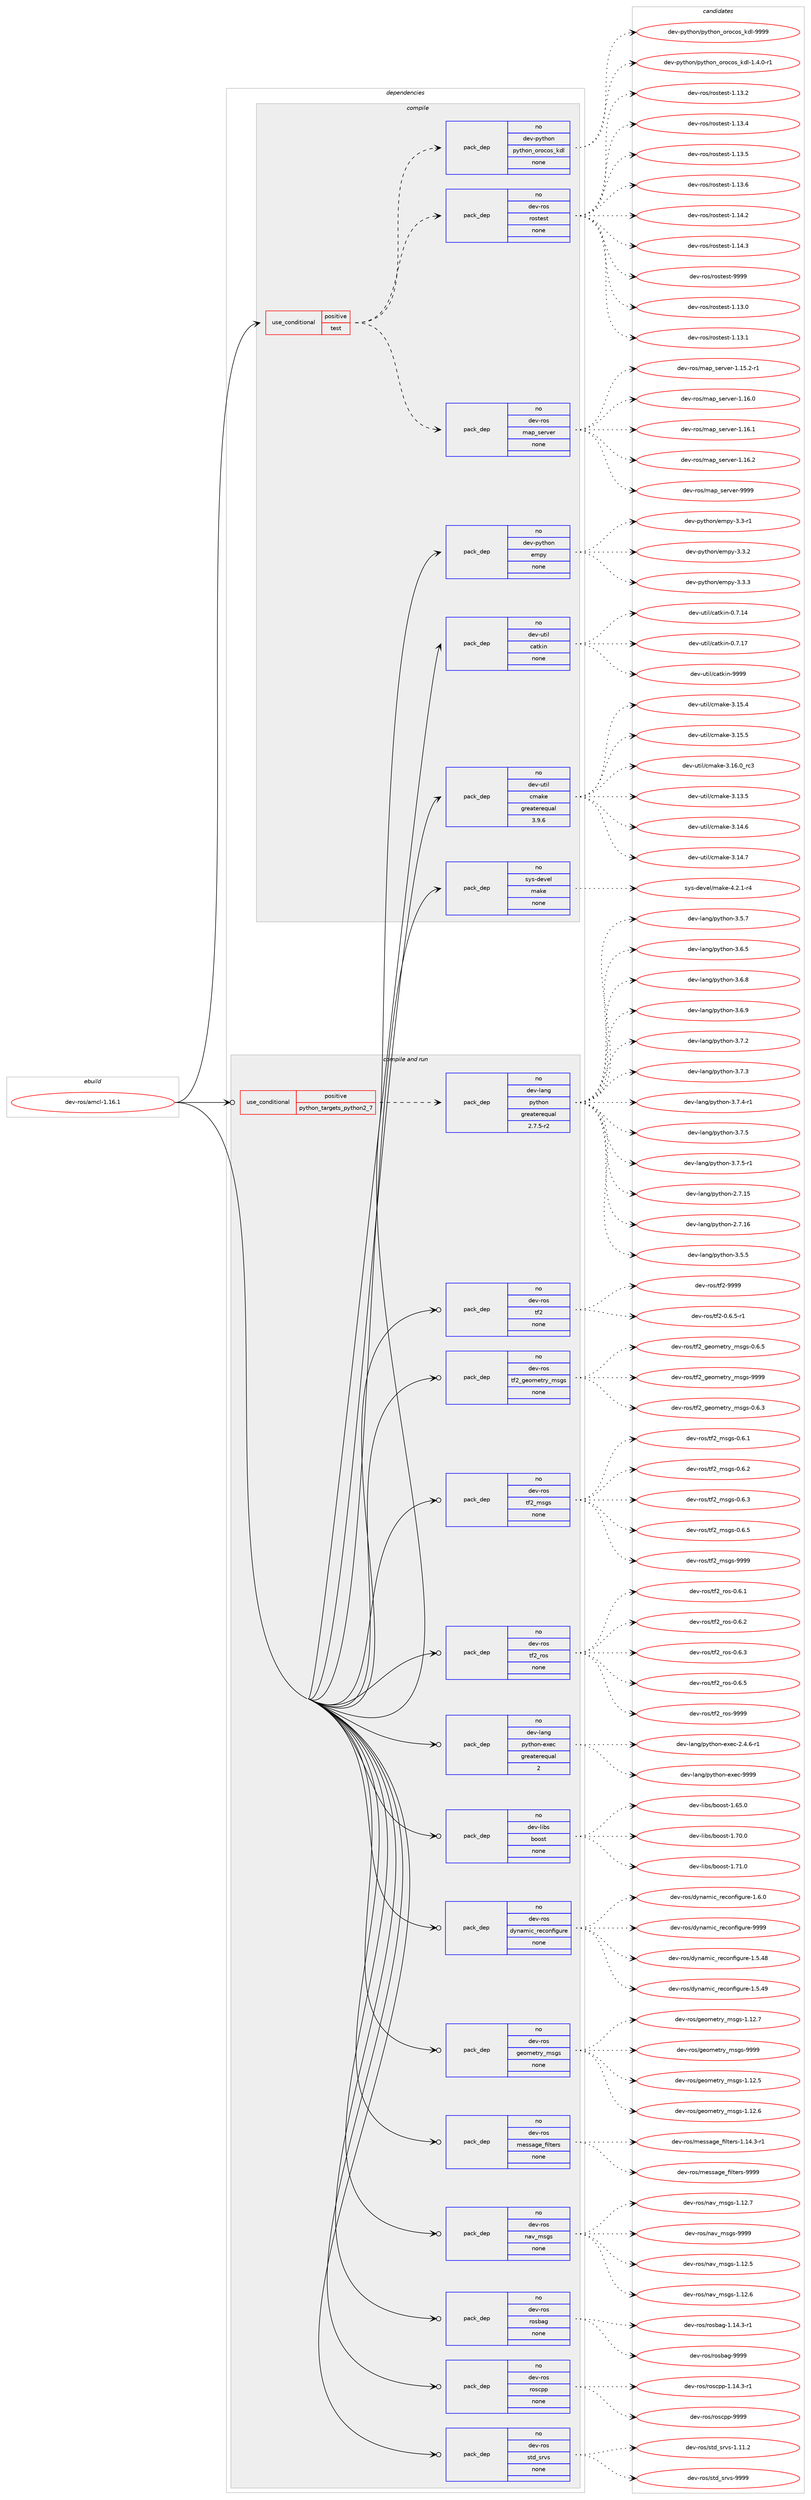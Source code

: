 digraph prolog {

# *************
# Graph options
# *************

newrank=true;
concentrate=true;
compound=true;
graph [rankdir=LR,fontname=Helvetica,fontsize=10,ranksep=1.5];#, ranksep=2.5, nodesep=0.2];
edge  [arrowhead=vee];
node  [fontname=Helvetica,fontsize=10];

# **********
# The ebuild
# **********

subgraph cluster_leftcol {
color=gray;
rank=same;
label=<<i>ebuild</i>>;
id [label="dev-ros/amcl-1.16.1", color=red, width=4, href="../dev-ros/amcl-1.16.1.svg"];
}

# ****************
# The dependencies
# ****************

subgraph cluster_midcol {
color=gray;
label=<<i>dependencies</i>>;
subgraph cluster_compile {
fillcolor="#eeeeee";
style=filled;
label=<<i>compile</i>>;
subgraph cond152658 {
dependency648125 [label=<<TABLE BORDER="0" CELLBORDER="1" CELLSPACING="0" CELLPADDING="4"><TR><TD ROWSPAN="3" CELLPADDING="10">use_conditional</TD></TR><TR><TD>positive</TD></TR><TR><TD>test</TD></TR></TABLE>>, shape=none, color=red];
subgraph pack483571 {
dependency648126 [label=<<TABLE BORDER="0" CELLBORDER="1" CELLSPACING="0" CELLPADDING="4" WIDTH="220"><TR><TD ROWSPAN="6" CELLPADDING="30">pack_dep</TD></TR><TR><TD WIDTH="110">no</TD></TR><TR><TD>dev-ros</TD></TR><TR><TD>rostest</TD></TR><TR><TD>none</TD></TR><TR><TD></TD></TR></TABLE>>, shape=none, color=blue];
}
dependency648125:e -> dependency648126:w [weight=20,style="dashed",arrowhead="vee"];
subgraph pack483572 {
dependency648127 [label=<<TABLE BORDER="0" CELLBORDER="1" CELLSPACING="0" CELLPADDING="4" WIDTH="220"><TR><TD ROWSPAN="6" CELLPADDING="30">pack_dep</TD></TR><TR><TD WIDTH="110">no</TD></TR><TR><TD>dev-python</TD></TR><TR><TD>python_orocos_kdl</TD></TR><TR><TD>none</TD></TR><TR><TD></TD></TR></TABLE>>, shape=none, color=blue];
}
dependency648125:e -> dependency648127:w [weight=20,style="dashed",arrowhead="vee"];
subgraph pack483573 {
dependency648128 [label=<<TABLE BORDER="0" CELLBORDER="1" CELLSPACING="0" CELLPADDING="4" WIDTH="220"><TR><TD ROWSPAN="6" CELLPADDING="30">pack_dep</TD></TR><TR><TD WIDTH="110">no</TD></TR><TR><TD>dev-ros</TD></TR><TR><TD>map_server</TD></TR><TR><TD>none</TD></TR><TR><TD></TD></TR></TABLE>>, shape=none, color=blue];
}
dependency648125:e -> dependency648128:w [weight=20,style="dashed",arrowhead="vee"];
}
id:e -> dependency648125:w [weight=20,style="solid",arrowhead="vee"];
subgraph pack483574 {
dependency648129 [label=<<TABLE BORDER="0" CELLBORDER="1" CELLSPACING="0" CELLPADDING="4" WIDTH="220"><TR><TD ROWSPAN="6" CELLPADDING="30">pack_dep</TD></TR><TR><TD WIDTH="110">no</TD></TR><TR><TD>dev-python</TD></TR><TR><TD>empy</TD></TR><TR><TD>none</TD></TR><TR><TD></TD></TR></TABLE>>, shape=none, color=blue];
}
id:e -> dependency648129:w [weight=20,style="solid",arrowhead="vee"];
subgraph pack483575 {
dependency648130 [label=<<TABLE BORDER="0" CELLBORDER="1" CELLSPACING="0" CELLPADDING="4" WIDTH="220"><TR><TD ROWSPAN="6" CELLPADDING="30">pack_dep</TD></TR><TR><TD WIDTH="110">no</TD></TR><TR><TD>dev-util</TD></TR><TR><TD>catkin</TD></TR><TR><TD>none</TD></TR><TR><TD></TD></TR></TABLE>>, shape=none, color=blue];
}
id:e -> dependency648130:w [weight=20,style="solid",arrowhead="vee"];
subgraph pack483576 {
dependency648131 [label=<<TABLE BORDER="0" CELLBORDER="1" CELLSPACING="0" CELLPADDING="4" WIDTH="220"><TR><TD ROWSPAN="6" CELLPADDING="30">pack_dep</TD></TR><TR><TD WIDTH="110">no</TD></TR><TR><TD>dev-util</TD></TR><TR><TD>cmake</TD></TR><TR><TD>greaterequal</TD></TR><TR><TD>3.9.6</TD></TR></TABLE>>, shape=none, color=blue];
}
id:e -> dependency648131:w [weight=20,style="solid",arrowhead="vee"];
subgraph pack483577 {
dependency648132 [label=<<TABLE BORDER="0" CELLBORDER="1" CELLSPACING="0" CELLPADDING="4" WIDTH="220"><TR><TD ROWSPAN="6" CELLPADDING="30">pack_dep</TD></TR><TR><TD WIDTH="110">no</TD></TR><TR><TD>sys-devel</TD></TR><TR><TD>make</TD></TR><TR><TD>none</TD></TR><TR><TD></TD></TR></TABLE>>, shape=none, color=blue];
}
id:e -> dependency648132:w [weight=20,style="solid",arrowhead="vee"];
}
subgraph cluster_compileandrun {
fillcolor="#eeeeee";
style=filled;
label=<<i>compile and run</i>>;
subgraph cond152659 {
dependency648133 [label=<<TABLE BORDER="0" CELLBORDER="1" CELLSPACING="0" CELLPADDING="4"><TR><TD ROWSPAN="3" CELLPADDING="10">use_conditional</TD></TR><TR><TD>positive</TD></TR><TR><TD>python_targets_python2_7</TD></TR></TABLE>>, shape=none, color=red];
subgraph pack483578 {
dependency648134 [label=<<TABLE BORDER="0" CELLBORDER="1" CELLSPACING="0" CELLPADDING="4" WIDTH="220"><TR><TD ROWSPAN="6" CELLPADDING="30">pack_dep</TD></TR><TR><TD WIDTH="110">no</TD></TR><TR><TD>dev-lang</TD></TR><TR><TD>python</TD></TR><TR><TD>greaterequal</TD></TR><TR><TD>2.7.5-r2</TD></TR></TABLE>>, shape=none, color=blue];
}
dependency648133:e -> dependency648134:w [weight=20,style="dashed",arrowhead="vee"];
}
id:e -> dependency648133:w [weight=20,style="solid",arrowhead="odotvee"];
subgraph pack483579 {
dependency648135 [label=<<TABLE BORDER="0" CELLBORDER="1" CELLSPACING="0" CELLPADDING="4" WIDTH="220"><TR><TD ROWSPAN="6" CELLPADDING="30">pack_dep</TD></TR><TR><TD WIDTH="110">no</TD></TR><TR><TD>dev-lang</TD></TR><TR><TD>python-exec</TD></TR><TR><TD>greaterequal</TD></TR><TR><TD>2</TD></TR></TABLE>>, shape=none, color=blue];
}
id:e -> dependency648135:w [weight=20,style="solid",arrowhead="odotvee"];
subgraph pack483580 {
dependency648136 [label=<<TABLE BORDER="0" CELLBORDER="1" CELLSPACING="0" CELLPADDING="4" WIDTH="220"><TR><TD ROWSPAN="6" CELLPADDING="30">pack_dep</TD></TR><TR><TD WIDTH="110">no</TD></TR><TR><TD>dev-libs</TD></TR><TR><TD>boost</TD></TR><TR><TD>none</TD></TR><TR><TD></TD></TR></TABLE>>, shape=none, color=blue];
}
id:e -> dependency648136:w [weight=20,style="solid",arrowhead="odotvee"];
subgraph pack483581 {
dependency648137 [label=<<TABLE BORDER="0" CELLBORDER="1" CELLSPACING="0" CELLPADDING="4" WIDTH="220"><TR><TD ROWSPAN="6" CELLPADDING="30">pack_dep</TD></TR><TR><TD WIDTH="110">no</TD></TR><TR><TD>dev-ros</TD></TR><TR><TD>dynamic_reconfigure</TD></TR><TR><TD>none</TD></TR><TR><TD></TD></TR></TABLE>>, shape=none, color=blue];
}
id:e -> dependency648137:w [weight=20,style="solid",arrowhead="odotvee"];
subgraph pack483582 {
dependency648138 [label=<<TABLE BORDER="0" CELLBORDER="1" CELLSPACING="0" CELLPADDING="4" WIDTH="220"><TR><TD ROWSPAN="6" CELLPADDING="30">pack_dep</TD></TR><TR><TD WIDTH="110">no</TD></TR><TR><TD>dev-ros</TD></TR><TR><TD>geometry_msgs</TD></TR><TR><TD>none</TD></TR><TR><TD></TD></TR></TABLE>>, shape=none, color=blue];
}
id:e -> dependency648138:w [weight=20,style="solid",arrowhead="odotvee"];
subgraph pack483583 {
dependency648139 [label=<<TABLE BORDER="0" CELLBORDER="1" CELLSPACING="0" CELLPADDING="4" WIDTH="220"><TR><TD ROWSPAN="6" CELLPADDING="30">pack_dep</TD></TR><TR><TD WIDTH="110">no</TD></TR><TR><TD>dev-ros</TD></TR><TR><TD>message_filters</TD></TR><TR><TD>none</TD></TR><TR><TD></TD></TR></TABLE>>, shape=none, color=blue];
}
id:e -> dependency648139:w [weight=20,style="solid",arrowhead="odotvee"];
subgraph pack483584 {
dependency648140 [label=<<TABLE BORDER="0" CELLBORDER="1" CELLSPACING="0" CELLPADDING="4" WIDTH="220"><TR><TD ROWSPAN="6" CELLPADDING="30">pack_dep</TD></TR><TR><TD WIDTH="110">no</TD></TR><TR><TD>dev-ros</TD></TR><TR><TD>nav_msgs</TD></TR><TR><TD>none</TD></TR><TR><TD></TD></TR></TABLE>>, shape=none, color=blue];
}
id:e -> dependency648140:w [weight=20,style="solid",arrowhead="odotvee"];
subgraph pack483585 {
dependency648141 [label=<<TABLE BORDER="0" CELLBORDER="1" CELLSPACING="0" CELLPADDING="4" WIDTH="220"><TR><TD ROWSPAN="6" CELLPADDING="30">pack_dep</TD></TR><TR><TD WIDTH="110">no</TD></TR><TR><TD>dev-ros</TD></TR><TR><TD>rosbag</TD></TR><TR><TD>none</TD></TR><TR><TD></TD></TR></TABLE>>, shape=none, color=blue];
}
id:e -> dependency648141:w [weight=20,style="solid",arrowhead="odotvee"];
subgraph pack483586 {
dependency648142 [label=<<TABLE BORDER="0" CELLBORDER="1" CELLSPACING="0" CELLPADDING="4" WIDTH="220"><TR><TD ROWSPAN="6" CELLPADDING="30">pack_dep</TD></TR><TR><TD WIDTH="110">no</TD></TR><TR><TD>dev-ros</TD></TR><TR><TD>roscpp</TD></TR><TR><TD>none</TD></TR><TR><TD></TD></TR></TABLE>>, shape=none, color=blue];
}
id:e -> dependency648142:w [weight=20,style="solid",arrowhead="odotvee"];
subgraph pack483587 {
dependency648143 [label=<<TABLE BORDER="0" CELLBORDER="1" CELLSPACING="0" CELLPADDING="4" WIDTH="220"><TR><TD ROWSPAN="6" CELLPADDING="30">pack_dep</TD></TR><TR><TD WIDTH="110">no</TD></TR><TR><TD>dev-ros</TD></TR><TR><TD>std_srvs</TD></TR><TR><TD>none</TD></TR><TR><TD></TD></TR></TABLE>>, shape=none, color=blue];
}
id:e -> dependency648143:w [weight=20,style="solid",arrowhead="odotvee"];
subgraph pack483588 {
dependency648144 [label=<<TABLE BORDER="0" CELLBORDER="1" CELLSPACING="0" CELLPADDING="4" WIDTH="220"><TR><TD ROWSPAN="6" CELLPADDING="30">pack_dep</TD></TR><TR><TD WIDTH="110">no</TD></TR><TR><TD>dev-ros</TD></TR><TR><TD>tf2</TD></TR><TR><TD>none</TD></TR><TR><TD></TD></TR></TABLE>>, shape=none, color=blue];
}
id:e -> dependency648144:w [weight=20,style="solid",arrowhead="odotvee"];
subgraph pack483589 {
dependency648145 [label=<<TABLE BORDER="0" CELLBORDER="1" CELLSPACING="0" CELLPADDING="4" WIDTH="220"><TR><TD ROWSPAN="6" CELLPADDING="30">pack_dep</TD></TR><TR><TD WIDTH="110">no</TD></TR><TR><TD>dev-ros</TD></TR><TR><TD>tf2_geometry_msgs</TD></TR><TR><TD>none</TD></TR><TR><TD></TD></TR></TABLE>>, shape=none, color=blue];
}
id:e -> dependency648145:w [weight=20,style="solid",arrowhead="odotvee"];
subgraph pack483590 {
dependency648146 [label=<<TABLE BORDER="0" CELLBORDER="1" CELLSPACING="0" CELLPADDING="4" WIDTH="220"><TR><TD ROWSPAN="6" CELLPADDING="30">pack_dep</TD></TR><TR><TD WIDTH="110">no</TD></TR><TR><TD>dev-ros</TD></TR><TR><TD>tf2_msgs</TD></TR><TR><TD>none</TD></TR><TR><TD></TD></TR></TABLE>>, shape=none, color=blue];
}
id:e -> dependency648146:w [weight=20,style="solid",arrowhead="odotvee"];
subgraph pack483591 {
dependency648147 [label=<<TABLE BORDER="0" CELLBORDER="1" CELLSPACING="0" CELLPADDING="4" WIDTH="220"><TR><TD ROWSPAN="6" CELLPADDING="30">pack_dep</TD></TR><TR><TD WIDTH="110">no</TD></TR><TR><TD>dev-ros</TD></TR><TR><TD>tf2_ros</TD></TR><TR><TD>none</TD></TR><TR><TD></TD></TR></TABLE>>, shape=none, color=blue];
}
id:e -> dependency648147:w [weight=20,style="solid",arrowhead="odotvee"];
}
subgraph cluster_run {
fillcolor="#eeeeee";
style=filled;
label=<<i>run</i>>;
}
}

# **************
# The candidates
# **************

subgraph cluster_choices {
rank=same;
color=gray;
label=<<i>candidates</i>>;

subgraph choice483571 {
color=black;
nodesep=1;
choice100101118451141111154711411111511610111511645494649514648 [label="dev-ros/rostest-1.13.0", color=red, width=4,href="../dev-ros/rostest-1.13.0.svg"];
choice100101118451141111154711411111511610111511645494649514649 [label="dev-ros/rostest-1.13.1", color=red, width=4,href="../dev-ros/rostest-1.13.1.svg"];
choice100101118451141111154711411111511610111511645494649514650 [label="dev-ros/rostest-1.13.2", color=red, width=4,href="../dev-ros/rostest-1.13.2.svg"];
choice100101118451141111154711411111511610111511645494649514652 [label="dev-ros/rostest-1.13.4", color=red, width=4,href="../dev-ros/rostest-1.13.4.svg"];
choice100101118451141111154711411111511610111511645494649514653 [label="dev-ros/rostest-1.13.5", color=red, width=4,href="../dev-ros/rostest-1.13.5.svg"];
choice100101118451141111154711411111511610111511645494649514654 [label="dev-ros/rostest-1.13.6", color=red, width=4,href="../dev-ros/rostest-1.13.6.svg"];
choice100101118451141111154711411111511610111511645494649524650 [label="dev-ros/rostest-1.14.2", color=red, width=4,href="../dev-ros/rostest-1.14.2.svg"];
choice100101118451141111154711411111511610111511645494649524651 [label="dev-ros/rostest-1.14.3", color=red, width=4,href="../dev-ros/rostest-1.14.3.svg"];
choice10010111845114111115471141111151161011151164557575757 [label="dev-ros/rostest-9999", color=red, width=4,href="../dev-ros/rostest-9999.svg"];
dependency648126:e -> choice100101118451141111154711411111511610111511645494649514648:w [style=dotted,weight="100"];
dependency648126:e -> choice100101118451141111154711411111511610111511645494649514649:w [style=dotted,weight="100"];
dependency648126:e -> choice100101118451141111154711411111511610111511645494649514650:w [style=dotted,weight="100"];
dependency648126:e -> choice100101118451141111154711411111511610111511645494649514652:w [style=dotted,weight="100"];
dependency648126:e -> choice100101118451141111154711411111511610111511645494649514653:w [style=dotted,weight="100"];
dependency648126:e -> choice100101118451141111154711411111511610111511645494649514654:w [style=dotted,weight="100"];
dependency648126:e -> choice100101118451141111154711411111511610111511645494649524650:w [style=dotted,weight="100"];
dependency648126:e -> choice100101118451141111154711411111511610111511645494649524651:w [style=dotted,weight="100"];
dependency648126:e -> choice10010111845114111115471141111151161011151164557575757:w [style=dotted,weight="100"];
}
subgraph choice483572 {
color=black;
nodesep=1;
choice10010111845112121116104111110471121211161041111109511111411199111115951071001084549465246484511449 [label="dev-python/python_orocos_kdl-1.4.0-r1", color=red, width=4,href="../dev-python/python_orocos_kdl-1.4.0-r1.svg"];
choice10010111845112121116104111110471121211161041111109511111411199111115951071001084557575757 [label="dev-python/python_orocos_kdl-9999", color=red, width=4,href="../dev-python/python_orocos_kdl-9999.svg"];
dependency648127:e -> choice10010111845112121116104111110471121211161041111109511111411199111115951071001084549465246484511449:w [style=dotted,weight="100"];
dependency648127:e -> choice10010111845112121116104111110471121211161041111109511111411199111115951071001084557575757:w [style=dotted,weight="100"];
}
subgraph choice483573 {
color=black;
nodesep=1;
choice10010111845114111115471099711295115101114118101114454946495346504511449 [label="dev-ros/map_server-1.15.2-r1", color=red, width=4,href="../dev-ros/map_server-1.15.2-r1.svg"];
choice1001011184511411111547109971129511510111411810111445494649544648 [label="dev-ros/map_server-1.16.0", color=red, width=4,href="../dev-ros/map_server-1.16.0.svg"];
choice1001011184511411111547109971129511510111411810111445494649544649 [label="dev-ros/map_server-1.16.1", color=red, width=4,href="../dev-ros/map_server-1.16.1.svg"];
choice1001011184511411111547109971129511510111411810111445494649544650 [label="dev-ros/map_server-1.16.2", color=red, width=4,href="../dev-ros/map_server-1.16.2.svg"];
choice100101118451141111154710997112951151011141181011144557575757 [label="dev-ros/map_server-9999", color=red, width=4,href="../dev-ros/map_server-9999.svg"];
dependency648128:e -> choice10010111845114111115471099711295115101114118101114454946495346504511449:w [style=dotted,weight="100"];
dependency648128:e -> choice1001011184511411111547109971129511510111411810111445494649544648:w [style=dotted,weight="100"];
dependency648128:e -> choice1001011184511411111547109971129511510111411810111445494649544649:w [style=dotted,weight="100"];
dependency648128:e -> choice1001011184511411111547109971129511510111411810111445494649544650:w [style=dotted,weight="100"];
dependency648128:e -> choice100101118451141111154710997112951151011141181011144557575757:w [style=dotted,weight="100"];
}
subgraph choice483574 {
color=black;
nodesep=1;
choice1001011184511212111610411111047101109112121455146514511449 [label="dev-python/empy-3.3-r1", color=red, width=4,href="../dev-python/empy-3.3-r1.svg"];
choice1001011184511212111610411111047101109112121455146514650 [label="dev-python/empy-3.3.2", color=red, width=4,href="../dev-python/empy-3.3.2.svg"];
choice1001011184511212111610411111047101109112121455146514651 [label="dev-python/empy-3.3.3", color=red, width=4,href="../dev-python/empy-3.3.3.svg"];
dependency648129:e -> choice1001011184511212111610411111047101109112121455146514511449:w [style=dotted,weight="100"];
dependency648129:e -> choice1001011184511212111610411111047101109112121455146514650:w [style=dotted,weight="100"];
dependency648129:e -> choice1001011184511212111610411111047101109112121455146514651:w [style=dotted,weight="100"];
}
subgraph choice483575 {
color=black;
nodesep=1;
choice1001011184511711610510847999711610710511045484655464952 [label="dev-util/catkin-0.7.14", color=red, width=4,href="../dev-util/catkin-0.7.14.svg"];
choice1001011184511711610510847999711610710511045484655464955 [label="dev-util/catkin-0.7.17", color=red, width=4,href="../dev-util/catkin-0.7.17.svg"];
choice100101118451171161051084799971161071051104557575757 [label="dev-util/catkin-9999", color=red, width=4,href="../dev-util/catkin-9999.svg"];
dependency648130:e -> choice1001011184511711610510847999711610710511045484655464952:w [style=dotted,weight="100"];
dependency648130:e -> choice1001011184511711610510847999711610710511045484655464955:w [style=dotted,weight="100"];
dependency648130:e -> choice100101118451171161051084799971161071051104557575757:w [style=dotted,weight="100"];
}
subgraph choice483576 {
color=black;
nodesep=1;
choice1001011184511711610510847991099710710145514649514653 [label="dev-util/cmake-3.13.5", color=red, width=4,href="../dev-util/cmake-3.13.5.svg"];
choice1001011184511711610510847991099710710145514649524654 [label="dev-util/cmake-3.14.6", color=red, width=4,href="../dev-util/cmake-3.14.6.svg"];
choice1001011184511711610510847991099710710145514649524655 [label="dev-util/cmake-3.14.7", color=red, width=4,href="../dev-util/cmake-3.14.7.svg"];
choice1001011184511711610510847991099710710145514649534652 [label="dev-util/cmake-3.15.4", color=red, width=4,href="../dev-util/cmake-3.15.4.svg"];
choice1001011184511711610510847991099710710145514649534653 [label="dev-util/cmake-3.15.5", color=red, width=4,href="../dev-util/cmake-3.15.5.svg"];
choice1001011184511711610510847991099710710145514649544648951149951 [label="dev-util/cmake-3.16.0_rc3", color=red, width=4,href="../dev-util/cmake-3.16.0_rc3.svg"];
dependency648131:e -> choice1001011184511711610510847991099710710145514649514653:w [style=dotted,weight="100"];
dependency648131:e -> choice1001011184511711610510847991099710710145514649524654:w [style=dotted,weight="100"];
dependency648131:e -> choice1001011184511711610510847991099710710145514649524655:w [style=dotted,weight="100"];
dependency648131:e -> choice1001011184511711610510847991099710710145514649534652:w [style=dotted,weight="100"];
dependency648131:e -> choice1001011184511711610510847991099710710145514649534653:w [style=dotted,weight="100"];
dependency648131:e -> choice1001011184511711610510847991099710710145514649544648951149951:w [style=dotted,weight="100"];
}
subgraph choice483577 {
color=black;
nodesep=1;
choice1151211154510010111810110847109971071014552465046494511452 [label="sys-devel/make-4.2.1-r4", color=red, width=4,href="../sys-devel/make-4.2.1-r4.svg"];
dependency648132:e -> choice1151211154510010111810110847109971071014552465046494511452:w [style=dotted,weight="100"];
}
subgraph choice483578 {
color=black;
nodesep=1;
choice10010111845108971101034711212111610411111045504655464953 [label="dev-lang/python-2.7.15", color=red, width=4,href="../dev-lang/python-2.7.15.svg"];
choice10010111845108971101034711212111610411111045504655464954 [label="dev-lang/python-2.7.16", color=red, width=4,href="../dev-lang/python-2.7.16.svg"];
choice100101118451089711010347112121116104111110455146534653 [label="dev-lang/python-3.5.5", color=red, width=4,href="../dev-lang/python-3.5.5.svg"];
choice100101118451089711010347112121116104111110455146534655 [label="dev-lang/python-3.5.7", color=red, width=4,href="../dev-lang/python-3.5.7.svg"];
choice100101118451089711010347112121116104111110455146544653 [label="dev-lang/python-3.6.5", color=red, width=4,href="../dev-lang/python-3.6.5.svg"];
choice100101118451089711010347112121116104111110455146544656 [label="dev-lang/python-3.6.8", color=red, width=4,href="../dev-lang/python-3.6.8.svg"];
choice100101118451089711010347112121116104111110455146544657 [label="dev-lang/python-3.6.9", color=red, width=4,href="../dev-lang/python-3.6.9.svg"];
choice100101118451089711010347112121116104111110455146554650 [label="dev-lang/python-3.7.2", color=red, width=4,href="../dev-lang/python-3.7.2.svg"];
choice100101118451089711010347112121116104111110455146554651 [label="dev-lang/python-3.7.3", color=red, width=4,href="../dev-lang/python-3.7.3.svg"];
choice1001011184510897110103471121211161041111104551465546524511449 [label="dev-lang/python-3.7.4-r1", color=red, width=4,href="../dev-lang/python-3.7.4-r1.svg"];
choice100101118451089711010347112121116104111110455146554653 [label="dev-lang/python-3.7.5", color=red, width=4,href="../dev-lang/python-3.7.5.svg"];
choice1001011184510897110103471121211161041111104551465546534511449 [label="dev-lang/python-3.7.5-r1", color=red, width=4,href="../dev-lang/python-3.7.5-r1.svg"];
dependency648134:e -> choice10010111845108971101034711212111610411111045504655464953:w [style=dotted,weight="100"];
dependency648134:e -> choice10010111845108971101034711212111610411111045504655464954:w [style=dotted,weight="100"];
dependency648134:e -> choice100101118451089711010347112121116104111110455146534653:w [style=dotted,weight="100"];
dependency648134:e -> choice100101118451089711010347112121116104111110455146534655:w [style=dotted,weight="100"];
dependency648134:e -> choice100101118451089711010347112121116104111110455146544653:w [style=dotted,weight="100"];
dependency648134:e -> choice100101118451089711010347112121116104111110455146544656:w [style=dotted,weight="100"];
dependency648134:e -> choice100101118451089711010347112121116104111110455146544657:w [style=dotted,weight="100"];
dependency648134:e -> choice100101118451089711010347112121116104111110455146554650:w [style=dotted,weight="100"];
dependency648134:e -> choice100101118451089711010347112121116104111110455146554651:w [style=dotted,weight="100"];
dependency648134:e -> choice1001011184510897110103471121211161041111104551465546524511449:w [style=dotted,weight="100"];
dependency648134:e -> choice100101118451089711010347112121116104111110455146554653:w [style=dotted,weight="100"];
dependency648134:e -> choice1001011184510897110103471121211161041111104551465546534511449:w [style=dotted,weight="100"];
}
subgraph choice483579 {
color=black;
nodesep=1;
choice10010111845108971101034711212111610411111045101120101994550465246544511449 [label="dev-lang/python-exec-2.4.6-r1", color=red, width=4,href="../dev-lang/python-exec-2.4.6-r1.svg"];
choice10010111845108971101034711212111610411111045101120101994557575757 [label="dev-lang/python-exec-9999", color=red, width=4,href="../dev-lang/python-exec-9999.svg"];
dependency648135:e -> choice10010111845108971101034711212111610411111045101120101994550465246544511449:w [style=dotted,weight="100"];
dependency648135:e -> choice10010111845108971101034711212111610411111045101120101994557575757:w [style=dotted,weight="100"];
}
subgraph choice483580 {
color=black;
nodesep=1;
choice1001011184510810598115479811111111511645494654534648 [label="dev-libs/boost-1.65.0", color=red, width=4,href="../dev-libs/boost-1.65.0.svg"];
choice1001011184510810598115479811111111511645494655484648 [label="dev-libs/boost-1.70.0", color=red, width=4,href="../dev-libs/boost-1.70.0.svg"];
choice1001011184510810598115479811111111511645494655494648 [label="dev-libs/boost-1.71.0", color=red, width=4,href="../dev-libs/boost-1.71.0.svg"];
dependency648136:e -> choice1001011184510810598115479811111111511645494654534648:w [style=dotted,weight="100"];
dependency648136:e -> choice1001011184510810598115479811111111511645494655484648:w [style=dotted,weight="100"];
dependency648136:e -> choice1001011184510810598115479811111111511645494655494648:w [style=dotted,weight="100"];
}
subgraph choice483581 {
color=black;
nodesep=1;
choice10010111845114111115471001211109710910599951141019911111010210510311711410145494653465256 [label="dev-ros/dynamic_reconfigure-1.5.48", color=red, width=4,href="../dev-ros/dynamic_reconfigure-1.5.48.svg"];
choice10010111845114111115471001211109710910599951141019911111010210510311711410145494653465257 [label="dev-ros/dynamic_reconfigure-1.5.49", color=red, width=4,href="../dev-ros/dynamic_reconfigure-1.5.49.svg"];
choice100101118451141111154710012111097109105999511410199111110102105103117114101454946544648 [label="dev-ros/dynamic_reconfigure-1.6.0", color=red, width=4,href="../dev-ros/dynamic_reconfigure-1.6.0.svg"];
choice1001011184511411111547100121110971091059995114101991111101021051031171141014557575757 [label="dev-ros/dynamic_reconfigure-9999", color=red, width=4,href="../dev-ros/dynamic_reconfigure-9999.svg"];
dependency648137:e -> choice10010111845114111115471001211109710910599951141019911111010210510311711410145494653465256:w [style=dotted,weight="100"];
dependency648137:e -> choice10010111845114111115471001211109710910599951141019911111010210510311711410145494653465257:w [style=dotted,weight="100"];
dependency648137:e -> choice100101118451141111154710012111097109105999511410199111110102105103117114101454946544648:w [style=dotted,weight="100"];
dependency648137:e -> choice1001011184511411111547100121110971091059995114101991111101021051031171141014557575757:w [style=dotted,weight="100"];
}
subgraph choice483582 {
color=black;
nodesep=1;
choice10010111845114111115471031011111091011161141219510911510311545494649504653 [label="dev-ros/geometry_msgs-1.12.5", color=red, width=4,href="../dev-ros/geometry_msgs-1.12.5.svg"];
choice10010111845114111115471031011111091011161141219510911510311545494649504654 [label="dev-ros/geometry_msgs-1.12.6", color=red, width=4,href="../dev-ros/geometry_msgs-1.12.6.svg"];
choice10010111845114111115471031011111091011161141219510911510311545494649504655 [label="dev-ros/geometry_msgs-1.12.7", color=red, width=4,href="../dev-ros/geometry_msgs-1.12.7.svg"];
choice1001011184511411111547103101111109101116114121951091151031154557575757 [label="dev-ros/geometry_msgs-9999", color=red, width=4,href="../dev-ros/geometry_msgs-9999.svg"];
dependency648138:e -> choice10010111845114111115471031011111091011161141219510911510311545494649504653:w [style=dotted,weight="100"];
dependency648138:e -> choice10010111845114111115471031011111091011161141219510911510311545494649504654:w [style=dotted,weight="100"];
dependency648138:e -> choice10010111845114111115471031011111091011161141219510911510311545494649504655:w [style=dotted,weight="100"];
dependency648138:e -> choice1001011184511411111547103101111109101116114121951091151031154557575757:w [style=dotted,weight="100"];
}
subgraph choice483583 {
color=black;
nodesep=1;
choice10010111845114111115471091011151159710310195102105108116101114115454946495246514511449 [label="dev-ros/message_filters-1.14.3-r1", color=red, width=4,href="../dev-ros/message_filters-1.14.3-r1.svg"];
choice100101118451141111154710910111511597103101951021051081161011141154557575757 [label="dev-ros/message_filters-9999", color=red, width=4,href="../dev-ros/message_filters-9999.svg"];
dependency648139:e -> choice10010111845114111115471091011151159710310195102105108116101114115454946495246514511449:w [style=dotted,weight="100"];
dependency648139:e -> choice100101118451141111154710910111511597103101951021051081161011141154557575757:w [style=dotted,weight="100"];
}
subgraph choice483584 {
color=black;
nodesep=1;
choice1001011184511411111547110971189510911510311545494649504653 [label="dev-ros/nav_msgs-1.12.5", color=red, width=4,href="../dev-ros/nav_msgs-1.12.5.svg"];
choice1001011184511411111547110971189510911510311545494649504654 [label="dev-ros/nav_msgs-1.12.6", color=red, width=4,href="../dev-ros/nav_msgs-1.12.6.svg"];
choice1001011184511411111547110971189510911510311545494649504655 [label="dev-ros/nav_msgs-1.12.7", color=red, width=4,href="../dev-ros/nav_msgs-1.12.7.svg"];
choice100101118451141111154711097118951091151031154557575757 [label="dev-ros/nav_msgs-9999", color=red, width=4,href="../dev-ros/nav_msgs-9999.svg"];
dependency648140:e -> choice1001011184511411111547110971189510911510311545494649504653:w [style=dotted,weight="100"];
dependency648140:e -> choice1001011184511411111547110971189510911510311545494649504654:w [style=dotted,weight="100"];
dependency648140:e -> choice1001011184511411111547110971189510911510311545494649504655:w [style=dotted,weight="100"];
dependency648140:e -> choice100101118451141111154711097118951091151031154557575757:w [style=dotted,weight="100"];
}
subgraph choice483585 {
color=black;
nodesep=1;
choice10010111845114111115471141111159897103454946495246514511449 [label="dev-ros/rosbag-1.14.3-r1", color=red, width=4,href="../dev-ros/rosbag-1.14.3-r1.svg"];
choice100101118451141111154711411111598971034557575757 [label="dev-ros/rosbag-9999", color=red, width=4,href="../dev-ros/rosbag-9999.svg"];
dependency648141:e -> choice10010111845114111115471141111159897103454946495246514511449:w [style=dotted,weight="100"];
dependency648141:e -> choice100101118451141111154711411111598971034557575757:w [style=dotted,weight="100"];
}
subgraph choice483586 {
color=black;
nodesep=1;
choice100101118451141111154711411111599112112454946495246514511449 [label="dev-ros/roscpp-1.14.3-r1", color=red, width=4,href="../dev-ros/roscpp-1.14.3-r1.svg"];
choice1001011184511411111547114111115991121124557575757 [label="dev-ros/roscpp-9999", color=red, width=4,href="../dev-ros/roscpp-9999.svg"];
dependency648142:e -> choice100101118451141111154711411111599112112454946495246514511449:w [style=dotted,weight="100"];
dependency648142:e -> choice1001011184511411111547114111115991121124557575757:w [style=dotted,weight="100"];
}
subgraph choice483587 {
color=black;
nodesep=1;
choice10010111845114111115471151161009511511411811545494649494650 [label="dev-ros/std_srvs-1.11.2", color=red, width=4,href="../dev-ros/std_srvs-1.11.2.svg"];
choice1001011184511411111547115116100951151141181154557575757 [label="dev-ros/std_srvs-9999", color=red, width=4,href="../dev-ros/std_srvs-9999.svg"];
dependency648143:e -> choice10010111845114111115471151161009511511411811545494649494650:w [style=dotted,weight="100"];
dependency648143:e -> choice1001011184511411111547115116100951151141181154557575757:w [style=dotted,weight="100"];
}
subgraph choice483588 {
color=black;
nodesep=1;
choice1001011184511411111547116102504548465446534511449 [label="dev-ros/tf2-0.6.5-r1", color=red, width=4,href="../dev-ros/tf2-0.6.5-r1.svg"];
choice1001011184511411111547116102504557575757 [label="dev-ros/tf2-9999", color=red, width=4,href="../dev-ros/tf2-9999.svg"];
dependency648144:e -> choice1001011184511411111547116102504548465446534511449:w [style=dotted,weight="100"];
dependency648144:e -> choice1001011184511411111547116102504557575757:w [style=dotted,weight="100"];
}
subgraph choice483589 {
color=black;
nodesep=1;
choice1001011184511411111547116102509510310111110910111611412195109115103115454846544651 [label="dev-ros/tf2_geometry_msgs-0.6.3", color=red, width=4,href="../dev-ros/tf2_geometry_msgs-0.6.3.svg"];
choice1001011184511411111547116102509510310111110910111611412195109115103115454846544653 [label="dev-ros/tf2_geometry_msgs-0.6.5", color=red, width=4,href="../dev-ros/tf2_geometry_msgs-0.6.5.svg"];
choice10010111845114111115471161025095103101111109101116114121951091151031154557575757 [label="dev-ros/tf2_geometry_msgs-9999", color=red, width=4,href="../dev-ros/tf2_geometry_msgs-9999.svg"];
dependency648145:e -> choice1001011184511411111547116102509510310111110910111611412195109115103115454846544651:w [style=dotted,weight="100"];
dependency648145:e -> choice1001011184511411111547116102509510310111110910111611412195109115103115454846544653:w [style=dotted,weight="100"];
dependency648145:e -> choice10010111845114111115471161025095103101111109101116114121951091151031154557575757:w [style=dotted,weight="100"];
}
subgraph choice483590 {
color=black;
nodesep=1;
choice10010111845114111115471161025095109115103115454846544649 [label="dev-ros/tf2_msgs-0.6.1", color=red, width=4,href="../dev-ros/tf2_msgs-0.6.1.svg"];
choice10010111845114111115471161025095109115103115454846544650 [label="dev-ros/tf2_msgs-0.6.2", color=red, width=4,href="../dev-ros/tf2_msgs-0.6.2.svg"];
choice10010111845114111115471161025095109115103115454846544651 [label="dev-ros/tf2_msgs-0.6.3", color=red, width=4,href="../dev-ros/tf2_msgs-0.6.3.svg"];
choice10010111845114111115471161025095109115103115454846544653 [label="dev-ros/tf2_msgs-0.6.5", color=red, width=4,href="../dev-ros/tf2_msgs-0.6.5.svg"];
choice100101118451141111154711610250951091151031154557575757 [label="dev-ros/tf2_msgs-9999", color=red, width=4,href="../dev-ros/tf2_msgs-9999.svg"];
dependency648146:e -> choice10010111845114111115471161025095109115103115454846544649:w [style=dotted,weight="100"];
dependency648146:e -> choice10010111845114111115471161025095109115103115454846544650:w [style=dotted,weight="100"];
dependency648146:e -> choice10010111845114111115471161025095109115103115454846544651:w [style=dotted,weight="100"];
dependency648146:e -> choice10010111845114111115471161025095109115103115454846544653:w [style=dotted,weight="100"];
dependency648146:e -> choice100101118451141111154711610250951091151031154557575757:w [style=dotted,weight="100"];
}
subgraph choice483591 {
color=black;
nodesep=1;
choice10010111845114111115471161025095114111115454846544649 [label="dev-ros/tf2_ros-0.6.1", color=red, width=4,href="../dev-ros/tf2_ros-0.6.1.svg"];
choice10010111845114111115471161025095114111115454846544650 [label="dev-ros/tf2_ros-0.6.2", color=red, width=4,href="../dev-ros/tf2_ros-0.6.2.svg"];
choice10010111845114111115471161025095114111115454846544651 [label="dev-ros/tf2_ros-0.6.3", color=red, width=4,href="../dev-ros/tf2_ros-0.6.3.svg"];
choice10010111845114111115471161025095114111115454846544653 [label="dev-ros/tf2_ros-0.6.5", color=red, width=4,href="../dev-ros/tf2_ros-0.6.5.svg"];
choice100101118451141111154711610250951141111154557575757 [label="dev-ros/tf2_ros-9999", color=red, width=4,href="../dev-ros/tf2_ros-9999.svg"];
dependency648147:e -> choice10010111845114111115471161025095114111115454846544649:w [style=dotted,weight="100"];
dependency648147:e -> choice10010111845114111115471161025095114111115454846544650:w [style=dotted,weight="100"];
dependency648147:e -> choice10010111845114111115471161025095114111115454846544651:w [style=dotted,weight="100"];
dependency648147:e -> choice10010111845114111115471161025095114111115454846544653:w [style=dotted,weight="100"];
dependency648147:e -> choice100101118451141111154711610250951141111154557575757:w [style=dotted,weight="100"];
}
}

}
